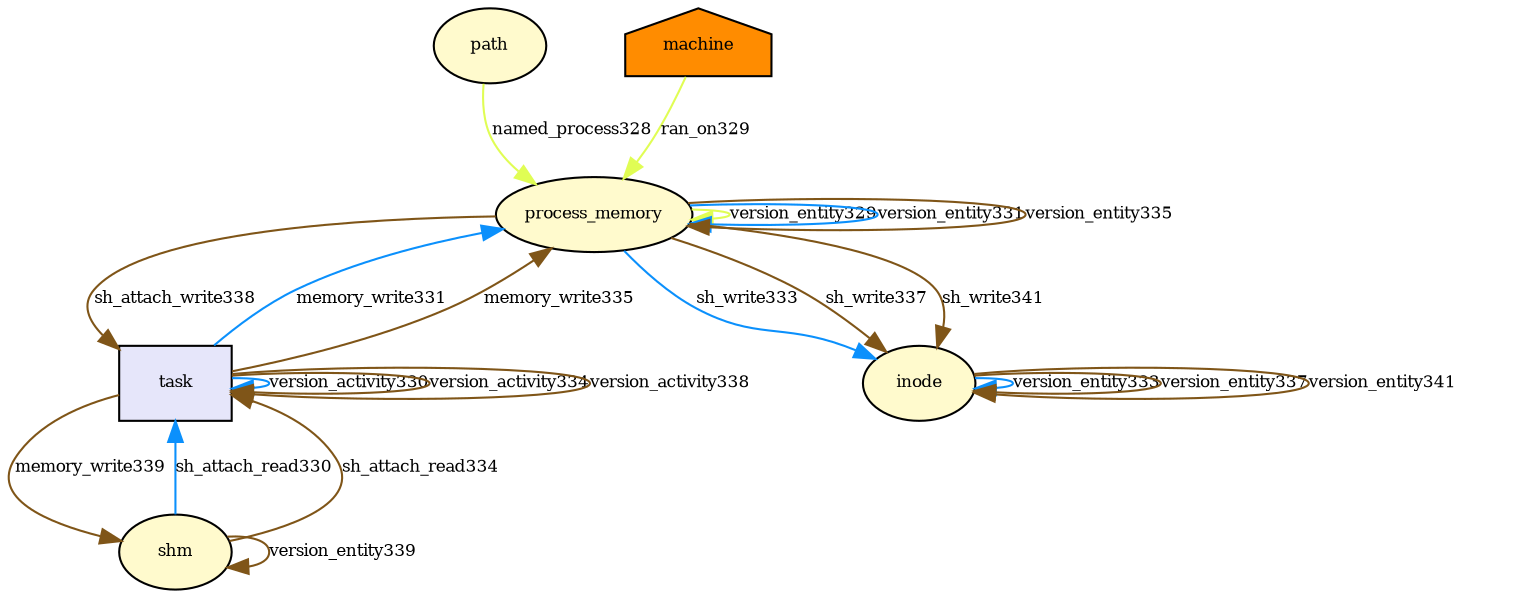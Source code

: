 digraph RGL__DirectedAdjacencyGraph {path[fontsize = 8,label = "path",shape = ellipse, fillcolor="#fffacd", style = filled]

process_memory[fontsize = 8,label = "process_memory",shape = ellipse, fillcolor="#fffacd", style = filled]

path -> process_memory[fontsize = 8,label = "named_process328", color="#e0fd54"]

process_memory -> process_memory[fontsize = 8,label = "version_entity329", color="#e0fd54"]

machine[fontsize = 8,label = "machine",shape = house, fillcolor="#ff8c00", style = filled]

machine -> process_memory[fontsize = 8,label = "ran_on329", color="#e0fd54"]

task[fontsize = 8,label = "task",shape = rectangle, fillcolor="#e6e6fa", style = filled]

task -> task[fontsize = 8,label = "version_activity330", color="#0b90fc"]

shm[fontsize = 8,label = "shm",shape = ellipse, fillcolor="#fffacd", style = filled]

shm -> task[fontsize = 8,label = "sh_attach_read330", color="#0b90fc"]

process_memory -> process_memory[fontsize = 8,label = "version_entity331", color="#0b90fc"]

task -> process_memory[fontsize = 8,label = "memory_write331", color="#0b90fc"]

inode[fontsize = 8,label = "inode",shape = ellipse, fillcolor="#fffacd", style = filled]

inode -> inode[fontsize = 8,label = "version_entity333", color="#0b90fc"]

process_memory -> inode[fontsize = 8,label = "sh_write333", color="#0b90fc"]

task -> task[fontsize = 8,label = "version_activity334", color="#7f5518"]

shm -> task[fontsize = 8,label = "sh_attach_read334", color="#7f5518"]

process_memory -> process_memory[fontsize = 8,label = "version_entity335", color="#7f5518"]

task -> process_memory[fontsize = 8,label = "memory_write335", color="#7f5518"]

inode -> inode[fontsize = 8,label = "version_entity337", color="#7f5518"]

process_memory -> inode[fontsize = 8,label = "sh_write337", color="#7f5518"]

task -> task[fontsize = 8,label = "version_activity338", color="#7f5518"]

process_memory -> task[fontsize = 8,label = "sh_attach_write338", color="#7f5518"]

shm -> shm[fontsize = 8,label = "version_entity339", color="#7f5518"]

task -> shm[fontsize = 8,label = "memory_write339", color="#7f5518"]

inode -> inode[fontsize = 8,label = "version_entity341", color="#7f5518"]

process_memory -> inode[fontsize = 8,label = "sh_write341", color="#7f5518"]

}